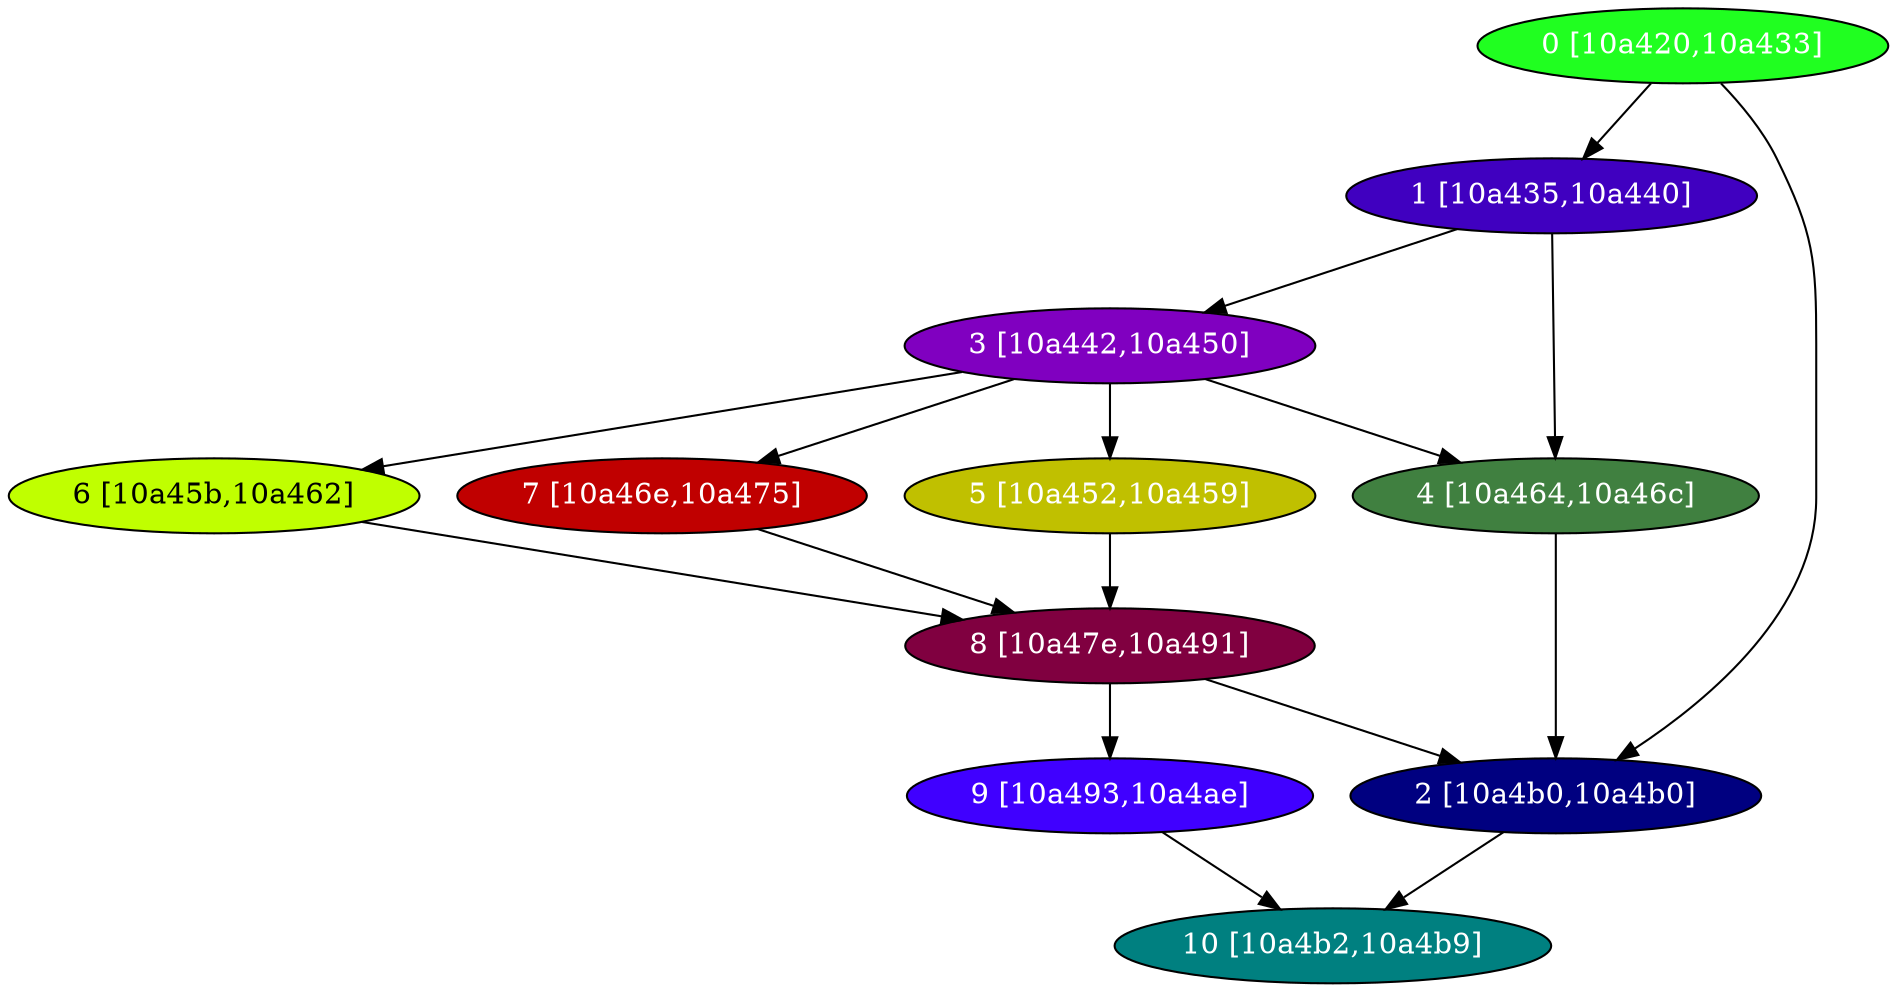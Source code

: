 diGraph libnss3{
	libnss3_0  [style=filled fillcolor="#20FF20" fontcolor="#ffffff" shape=oval label="0 [10a420,10a433]"]
	libnss3_1  [style=filled fillcolor="#4000C0" fontcolor="#ffffff" shape=oval label="1 [10a435,10a440]"]
	libnss3_2  [style=filled fillcolor="#000080" fontcolor="#ffffff" shape=oval label="2 [10a4b0,10a4b0]"]
	libnss3_3  [style=filled fillcolor="#8000C0" fontcolor="#ffffff" shape=oval label="3 [10a442,10a450]"]
	libnss3_4  [style=filled fillcolor="#408040" fontcolor="#ffffff" shape=oval label="4 [10a464,10a46c]"]
	libnss3_5  [style=filled fillcolor="#C0C000" fontcolor="#ffffff" shape=oval label="5 [10a452,10a459]"]
	libnss3_6  [style=filled fillcolor="#C0FF00" fontcolor="#000000" shape=oval label="6 [10a45b,10a462]"]
	libnss3_7  [style=filled fillcolor="#C00000" fontcolor="#ffffff" shape=oval label="7 [10a46e,10a475]"]
	libnss3_8  [style=filled fillcolor="#800040" fontcolor="#ffffff" shape=oval label="8 [10a47e,10a491]"]
	libnss3_9  [style=filled fillcolor="#4000FF" fontcolor="#ffffff" shape=oval label="9 [10a493,10a4ae]"]
	libnss3_a  [style=filled fillcolor="#008080" fontcolor="#ffffff" shape=oval label="10 [10a4b2,10a4b9]"]

	libnss3_0 -> libnss3_1
	libnss3_0 -> libnss3_2
	libnss3_1 -> libnss3_3
	libnss3_1 -> libnss3_4
	libnss3_2 -> libnss3_a
	libnss3_3 -> libnss3_4
	libnss3_3 -> libnss3_5
	libnss3_3 -> libnss3_6
	libnss3_3 -> libnss3_7
	libnss3_4 -> libnss3_2
	libnss3_5 -> libnss3_8
	libnss3_6 -> libnss3_8
	libnss3_7 -> libnss3_8
	libnss3_8 -> libnss3_2
	libnss3_8 -> libnss3_9
	libnss3_9 -> libnss3_a
}